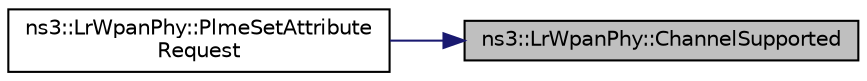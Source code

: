 digraph "ns3::LrWpanPhy::ChannelSupported"
{
 // LATEX_PDF_SIZE
  edge [fontname="Helvetica",fontsize="10",labelfontname="Helvetica",labelfontsize="10"];
  node [fontname="Helvetica",fontsize="10",shape=record];
  rankdir="RL";
  Node1 [label="ns3::LrWpanPhy::ChannelSupported",height=0.2,width=0.4,color="black", fillcolor="grey75", style="filled", fontcolor="black",tooltip="Check if the given channel is supported by the PHY."];
  Node1 -> Node2 [dir="back",color="midnightblue",fontsize="10",style="solid",fontname="Helvetica"];
  Node2 [label="ns3::LrWpanPhy::PlmeSetAttribute\lRequest",height=0.2,width=0.4,color="black", fillcolor="white", style="filled",URL="$classns3_1_1_lr_wpan_phy.html#ab535125df10aec4ccfe0b49d970aa117",tooltip="IEEE 802.15.4-2006 section 6.2.2.9 PLME-SET.request Set attributes per definition from Table 23 in se..."];
}

